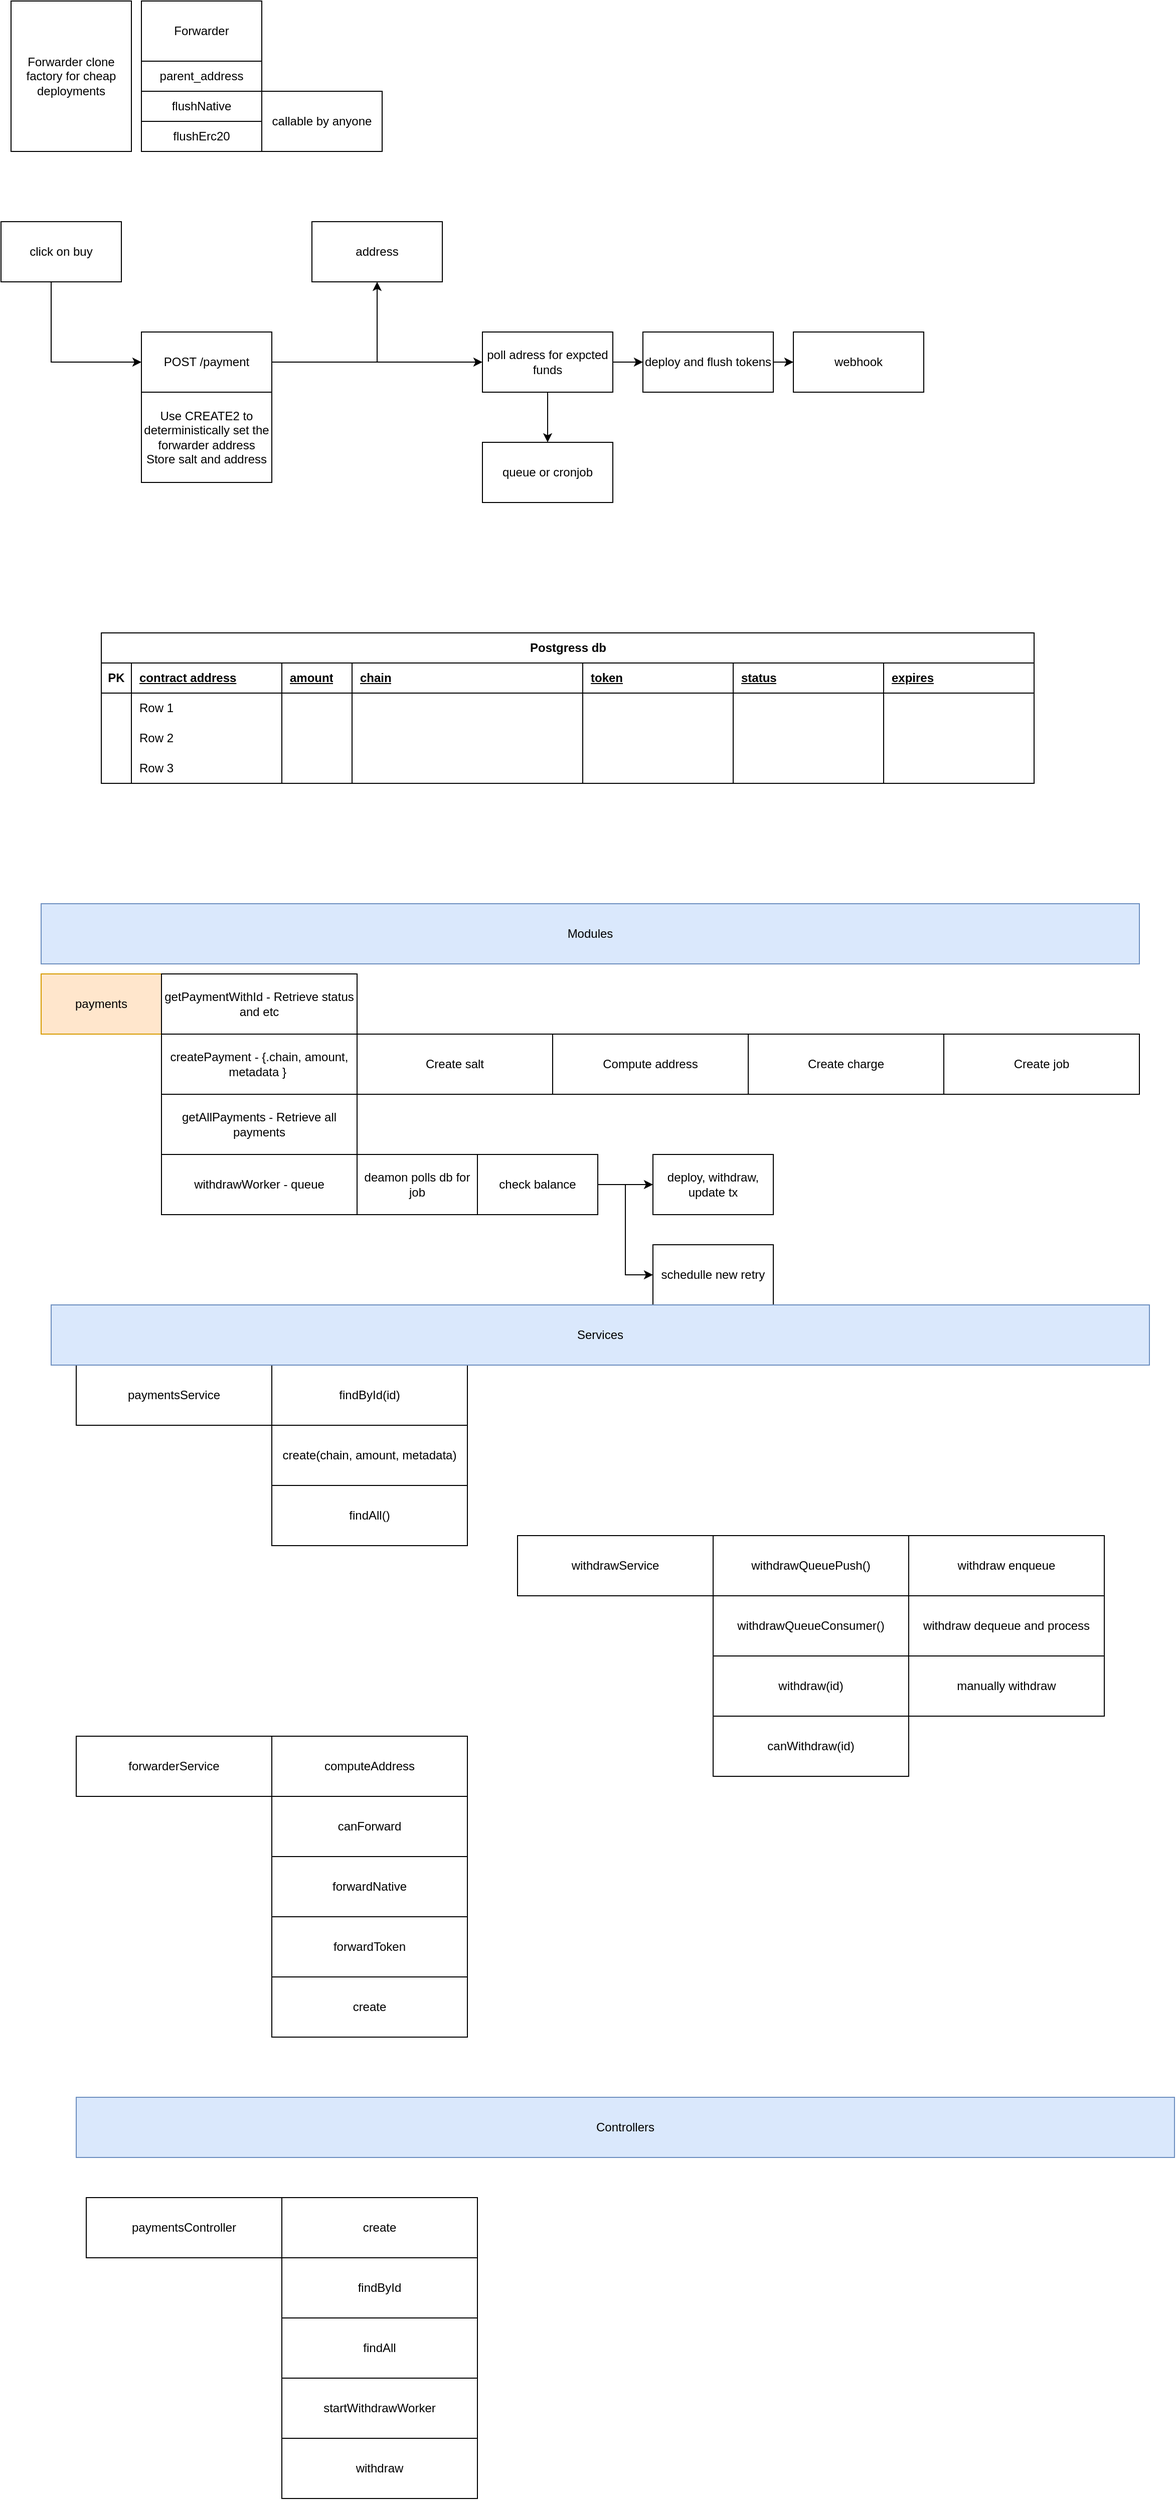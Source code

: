 <mxfile version="24.1.0" type="device">
  <diagram name="Page-1" id="9uELqQ_YkIboGEW4-qQR">
    <mxGraphModel dx="1332" dy="988" grid="1" gridSize="10" guides="1" tooltips="1" connect="1" arrows="1" fold="1" page="1" pageScale="1" pageWidth="850" pageHeight="1100" math="0" shadow="0">
      <root>
        <mxCell id="0" />
        <mxCell id="1" parent="0" />
        <mxCell id="YLrN16T87f73P50CtAJ6-1" value="Forwarder" style="rounded=0;whiteSpace=wrap;html=1;" parent="1" vertex="1">
          <mxGeometry x="340" y="200" width="120" height="60" as="geometry" />
        </mxCell>
        <mxCell id="YLrN16T87f73P50CtAJ6-2" value="flushErc20" style="rounded=0;whiteSpace=wrap;html=1;" parent="1" vertex="1">
          <mxGeometry x="340" y="320" width="120" height="30" as="geometry" />
        </mxCell>
        <mxCell id="YLrN16T87f73P50CtAJ6-3" value="flushNative" style="rounded=0;whiteSpace=wrap;html=1;" parent="1" vertex="1">
          <mxGeometry x="340" y="290" width="120" height="30" as="geometry" />
        </mxCell>
        <mxCell id="YLrN16T87f73P50CtAJ6-4" value="parent_address" style="rounded=0;whiteSpace=wrap;html=1;" parent="1" vertex="1">
          <mxGeometry x="340" y="260" width="120" height="30" as="geometry" />
        </mxCell>
        <mxCell id="YLrN16T87f73P50CtAJ6-5" value="callable by anyone" style="rounded=0;whiteSpace=wrap;html=1;" parent="1" vertex="1">
          <mxGeometry x="460" y="290" width="120" height="60" as="geometry" />
        </mxCell>
        <mxCell id="YLrN16T87f73P50CtAJ6-13" style="edgeStyle=orthogonalEdgeStyle;rounded=0;orthogonalLoop=1;jettySize=auto;html=1;entryX=0.5;entryY=1;entryDx=0;entryDy=0;" parent="1" source="YLrN16T87f73P50CtAJ6-6" target="YLrN16T87f73P50CtAJ6-9" edge="1">
          <mxGeometry relative="1" as="geometry" />
        </mxCell>
        <mxCell id="YLrN16T87f73P50CtAJ6-14" style="edgeStyle=orthogonalEdgeStyle;rounded=0;orthogonalLoop=1;jettySize=auto;html=1;" parent="1" source="YLrN16T87f73P50CtAJ6-6" target="YLrN16T87f73P50CtAJ6-10" edge="1">
          <mxGeometry relative="1" as="geometry" />
        </mxCell>
        <mxCell id="YLrN16T87f73P50CtAJ6-6" value="POST /payment" style="rounded=0;whiteSpace=wrap;html=1;" parent="1" vertex="1">
          <mxGeometry x="340" y="530" width="130" height="60" as="geometry" />
        </mxCell>
        <mxCell id="YLrN16T87f73P50CtAJ6-12" style="edgeStyle=orthogonalEdgeStyle;rounded=0;orthogonalLoop=1;jettySize=auto;html=1;entryX=0;entryY=0.5;entryDx=0;entryDy=0;" parent="1" source="YLrN16T87f73P50CtAJ6-7" target="YLrN16T87f73P50CtAJ6-6" edge="1">
          <mxGeometry relative="1" as="geometry">
            <Array as="points">
              <mxPoint x="250" y="560" />
            </Array>
          </mxGeometry>
        </mxCell>
        <mxCell id="YLrN16T87f73P50CtAJ6-7" value="click on buy" style="rounded=0;whiteSpace=wrap;html=1;" parent="1" vertex="1">
          <mxGeometry x="200" y="420" width="120" height="60" as="geometry" />
        </mxCell>
        <mxCell id="YLrN16T87f73P50CtAJ6-8" value="Use CREATE2 to deterministically set the forwarder address&lt;br&gt;Store salt and address" style="rounded=0;whiteSpace=wrap;html=1;" parent="1" vertex="1">
          <mxGeometry x="340" y="590" width="130" height="90" as="geometry" />
        </mxCell>
        <mxCell id="YLrN16T87f73P50CtAJ6-9" value="address" style="rounded=0;whiteSpace=wrap;html=1;" parent="1" vertex="1">
          <mxGeometry x="510" y="420" width="130" height="60" as="geometry" />
        </mxCell>
        <mxCell id="YLrN16T87f73P50CtAJ6-15" style="edgeStyle=orthogonalEdgeStyle;rounded=0;orthogonalLoop=1;jettySize=auto;html=1;entryX=0;entryY=0.5;entryDx=0;entryDy=0;" parent="1" source="YLrN16T87f73P50CtAJ6-10" target="YLrN16T87f73P50CtAJ6-11" edge="1">
          <mxGeometry relative="1" as="geometry" />
        </mxCell>
        <mxCell id="YLrN16T87f73P50CtAJ6-20" style="edgeStyle=orthogonalEdgeStyle;rounded=0;orthogonalLoop=1;jettySize=auto;html=1;entryX=0.5;entryY=0;entryDx=0;entryDy=0;" parent="1" source="YLrN16T87f73P50CtAJ6-10" target="YLrN16T87f73P50CtAJ6-19" edge="1">
          <mxGeometry relative="1" as="geometry" />
        </mxCell>
        <mxCell id="YLrN16T87f73P50CtAJ6-10" value="poll adress for expcted funds" style="rounded=0;whiteSpace=wrap;html=1;" parent="1" vertex="1">
          <mxGeometry x="680" y="530" width="130" height="60" as="geometry" />
        </mxCell>
        <mxCell id="YLrN16T87f73P50CtAJ6-17" style="edgeStyle=orthogonalEdgeStyle;rounded=0;orthogonalLoop=1;jettySize=auto;html=1;entryX=0;entryY=0.5;entryDx=0;entryDy=0;" parent="1" source="YLrN16T87f73P50CtAJ6-11" target="YLrN16T87f73P50CtAJ6-16" edge="1">
          <mxGeometry relative="1" as="geometry" />
        </mxCell>
        <mxCell id="YLrN16T87f73P50CtAJ6-11" value="deploy and flush tokens" style="rounded=0;whiteSpace=wrap;html=1;" parent="1" vertex="1">
          <mxGeometry x="840" y="530" width="130" height="60" as="geometry" />
        </mxCell>
        <mxCell id="YLrN16T87f73P50CtAJ6-16" value="webhook" style="rounded=0;whiteSpace=wrap;html=1;" parent="1" vertex="1">
          <mxGeometry x="990" y="530" width="130" height="60" as="geometry" />
        </mxCell>
        <mxCell id="YLrN16T87f73P50CtAJ6-18" value="Forwarder clone factory for cheap deployments" style="rounded=0;whiteSpace=wrap;html=1;" parent="1" vertex="1">
          <mxGeometry x="210" y="200" width="120" height="150" as="geometry" />
        </mxCell>
        <mxCell id="YLrN16T87f73P50CtAJ6-19" value="queue or cronjob" style="rounded=0;whiteSpace=wrap;html=1;" parent="1" vertex="1">
          <mxGeometry x="680" y="640" width="130" height="60" as="geometry" />
        </mxCell>
        <mxCell id="YLrN16T87f73P50CtAJ6-23" value="Postgress db" style="shape=table;startSize=30;container=1;collapsible=1;childLayout=tableLayout;fixedRows=1;rowLines=0;fontStyle=1;align=center;resizeLast=1;html=1;" parent="1" vertex="1">
          <mxGeometry x="300" y="830" width="930" height="150" as="geometry">
            <mxRectangle x="660" y="810" width="70" height="30" as="alternateBounds" />
          </mxGeometry>
        </mxCell>
        <mxCell id="YLrN16T87f73P50CtAJ6-24" value="" style="shape=tableRow;horizontal=0;startSize=0;swimlaneHead=0;swimlaneBody=0;fillColor=none;collapsible=0;dropTarget=0;points=[[0,0.5],[1,0.5]];portConstraint=eastwest;top=0;left=0;right=0;bottom=1;" parent="YLrN16T87f73P50CtAJ6-23" vertex="1">
          <mxGeometry y="30" width="930" height="30" as="geometry" />
        </mxCell>
        <mxCell id="YLrN16T87f73P50CtAJ6-25" value="PK" style="shape=partialRectangle;connectable=0;fillColor=none;top=0;left=0;bottom=0;right=0;fontStyle=1;overflow=hidden;whiteSpace=wrap;html=1;" parent="YLrN16T87f73P50CtAJ6-24" vertex="1">
          <mxGeometry width="30" height="30" as="geometry">
            <mxRectangle width="30" height="30" as="alternateBounds" />
          </mxGeometry>
        </mxCell>
        <mxCell id="YLrN16T87f73P50CtAJ6-26" value="contract address" style="shape=partialRectangle;connectable=0;fillColor=none;top=0;left=0;bottom=0;right=0;align=left;spacingLeft=6;fontStyle=5;overflow=hidden;whiteSpace=wrap;html=1;" parent="YLrN16T87f73P50CtAJ6-24" vertex="1">
          <mxGeometry x="30" width="150" height="30" as="geometry">
            <mxRectangle width="150" height="30" as="alternateBounds" />
          </mxGeometry>
        </mxCell>
        <mxCell id="YLrN16T87f73P50CtAJ6-36" value="amount" style="shape=partialRectangle;connectable=0;fillColor=none;top=0;left=0;bottom=0;right=0;align=left;spacingLeft=6;fontStyle=5;overflow=hidden;whiteSpace=wrap;html=1;" parent="YLrN16T87f73P50CtAJ6-24" vertex="1">
          <mxGeometry x="180" width="70" height="30" as="geometry">
            <mxRectangle width="70" height="30" as="alternateBounds" />
          </mxGeometry>
        </mxCell>
        <mxCell id="YLrN16T87f73P50CtAJ6-40" value="chain" style="shape=partialRectangle;connectable=0;fillColor=none;top=0;left=0;bottom=0;right=0;align=left;spacingLeft=6;fontStyle=5;overflow=hidden;whiteSpace=wrap;html=1;" parent="YLrN16T87f73P50CtAJ6-24" vertex="1">
          <mxGeometry x="250" width="230" height="30" as="geometry">
            <mxRectangle width="230" height="30" as="alternateBounds" />
          </mxGeometry>
        </mxCell>
        <mxCell id="YLrN16T87f73P50CtAJ6-48" value="token" style="shape=partialRectangle;connectable=0;fillColor=none;top=0;left=0;bottom=0;right=0;align=left;spacingLeft=6;fontStyle=5;overflow=hidden;whiteSpace=wrap;html=1;" parent="YLrN16T87f73P50CtAJ6-24" vertex="1">
          <mxGeometry x="480" width="150" height="30" as="geometry">
            <mxRectangle width="150" height="30" as="alternateBounds" />
          </mxGeometry>
        </mxCell>
        <mxCell id="YLrN16T87f73P50CtAJ6-52" value="status" style="shape=partialRectangle;connectable=0;fillColor=none;top=0;left=0;bottom=0;right=0;align=left;spacingLeft=6;fontStyle=5;overflow=hidden;whiteSpace=wrap;html=1;" parent="YLrN16T87f73P50CtAJ6-24" vertex="1">
          <mxGeometry x="630" width="150" height="30" as="geometry">
            <mxRectangle width="150" height="30" as="alternateBounds" />
          </mxGeometry>
        </mxCell>
        <mxCell id="YLrN16T87f73P50CtAJ6-56" value="expires" style="shape=partialRectangle;connectable=0;fillColor=none;top=0;left=0;bottom=0;right=0;align=left;spacingLeft=6;fontStyle=5;overflow=hidden;whiteSpace=wrap;html=1;" parent="YLrN16T87f73P50CtAJ6-24" vertex="1">
          <mxGeometry x="780" width="150" height="30" as="geometry">
            <mxRectangle width="150" height="30" as="alternateBounds" />
          </mxGeometry>
        </mxCell>
        <mxCell id="YLrN16T87f73P50CtAJ6-27" value="" style="shape=tableRow;horizontal=0;startSize=0;swimlaneHead=0;swimlaneBody=0;fillColor=none;collapsible=0;dropTarget=0;points=[[0,0.5],[1,0.5]];portConstraint=eastwest;top=0;left=0;right=0;bottom=0;" parent="YLrN16T87f73P50CtAJ6-23" vertex="1">
          <mxGeometry y="60" width="930" height="30" as="geometry" />
        </mxCell>
        <mxCell id="YLrN16T87f73P50CtAJ6-28" value="" style="shape=partialRectangle;connectable=0;fillColor=none;top=0;left=0;bottom=0;right=0;editable=1;overflow=hidden;whiteSpace=wrap;html=1;" parent="YLrN16T87f73P50CtAJ6-27" vertex="1">
          <mxGeometry width="30" height="30" as="geometry">
            <mxRectangle width="30" height="30" as="alternateBounds" />
          </mxGeometry>
        </mxCell>
        <mxCell id="YLrN16T87f73P50CtAJ6-29" value="Row 1" style="shape=partialRectangle;connectable=0;fillColor=none;top=0;left=0;bottom=0;right=0;align=left;spacingLeft=6;overflow=hidden;whiteSpace=wrap;html=1;" parent="YLrN16T87f73P50CtAJ6-27" vertex="1">
          <mxGeometry x="30" width="150" height="30" as="geometry">
            <mxRectangle width="150" height="30" as="alternateBounds" />
          </mxGeometry>
        </mxCell>
        <mxCell id="YLrN16T87f73P50CtAJ6-37" style="shape=partialRectangle;connectable=0;fillColor=none;top=0;left=0;bottom=0;right=0;align=left;spacingLeft=6;overflow=hidden;whiteSpace=wrap;html=1;" parent="YLrN16T87f73P50CtAJ6-27" vertex="1">
          <mxGeometry x="180" width="70" height="30" as="geometry">
            <mxRectangle width="70" height="30" as="alternateBounds" />
          </mxGeometry>
        </mxCell>
        <mxCell id="YLrN16T87f73P50CtAJ6-41" style="shape=partialRectangle;connectable=0;fillColor=none;top=0;left=0;bottom=0;right=0;align=left;spacingLeft=6;overflow=hidden;whiteSpace=wrap;html=1;" parent="YLrN16T87f73P50CtAJ6-27" vertex="1">
          <mxGeometry x="250" width="230" height="30" as="geometry">
            <mxRectangle width="230" height="30" as="alternateBounds" />
          </mxGeometry>
        </mxCell>
        <mxCell id="YLrN16T87f73P50CtAJ6-49" style="shape=partialRectangle;connectable=0;fillColor=none;top=0;left=0;bottom=0;right=0;align=left;spacingLeft=6;overflow=hidden;whiteSpace=wrap;html=1;" parent="YLrN16T87f73P50CtAJ6-27" vertex="1">
          <mxGeometry x="480" width="150" height="30" as="geometry">
            <mxRectangle width="150" height="30" as="alternateBounds" />
          </mxGeometry>
        </mxCell>
        <mxCell id="YLrN16T87f73P50CtAJ6-53" style="shape=partialRectangle;connectable=0;fillColor=none;top=0;left=0;bottom=0;right=0;align=left;spacingLeft=6;overflow=hidden;whiteSpace=wrap;html=1;" parent="YLrN16T87f73P50CtAJ6-27" vertex="1">
          <mxGeometry x="630" width="150" height="30" as="geometry">
            <mxRectangle width="150" height="30" as="alternateBounds" />
          </mxGeometry>
        </mxCell>
        <mxCell id="YLrN16T87f73P50CtAJ6-57" style="shape=partialRectangle;connectable=0;fillColor=none;top=0;left=0;bottom=0;right=0;align=left;spacingLeft=6;overflow=hidden;whiteSpace=wrap;html=1;" parent="YLrN16T87f73P50CtAJ6-27" vertex="1">
          <mxGeometry x="780" width="150" height="30" as="geometry">
            <mxRectangle width="150" height="30" as="alternateBounds" />
          </mxGeometry>
        </mxCell>
        <mxCell id="YLrN16T87f73P50CtAJ6-30" value="" style="shape=tableRow;horizontal=0;startSize=0;swimlaneHead=0;swimlaneBody=0;fillColor=none;collapsible=0;dropTarget=0;points=[[0,0.5],[1,0.5]];portConstraint=eastwest;top=0;left=0;right=0;bottom=0;" parent="YLrN16T87f73P50CtAJ6-23" vertex="1">
          <mxGeometry y="90" width="930" height="30" as="geometry" />
        </mxCell>
        <mxCell id="YLrN16T87f73P50CtAJ6-31" value="" style="shape=partialRectangle;connectable=0;fillColor=none;top=0;left=0;bottom=0;right=0;editable=1;overflow=hidden;whiteSpace=wrap;html=1;" parent="YLrN16T87f73P50CtAJ6-30" vertex="1">
          <mxGeometry width="30" height="30" as="geometry">
            <mxRectangle width="30" height="30" as="alternateBounds" />
          </mxGeometry>
        </mxCell>
        <mxCell id="YLrN16T87f73P50CtAJ6-32" value="Row 2" style="shape=partialRectangle;connectable=0;fillColor=none;top=0;left=0;bottom=0;right=0;align=left;spacingLeft=6;overflow=hidden;whiteSpace=wrap;html=1;" parent="YLrN16T87f73P50CtAJ6-30" vertex="1">
          <mxGeometry x="30" width="150" height="30" as="geometry">
            <mxRectangle width="150" height="30" as="alternateBounds" />
          </mxGeometry>
        </mxCell>
        <mxCell id="YLrN16T87f73P50CtAJ6-38" style="shape=partialRectangle;connectable=0;fillColor=none;top=0;left=0;bottom=0;right=0;align=left;spacingLeft=6;overflow=hidden;whiteSpace=wrap;html=1;" parent="YLrN16T87f73P50CtAJ6-30" vertex="1">
          <mxGeometry x="180" width="70" height="30" as="geometry">
            <mxRectangle width="70" height="30" as="alternateBounds" />
          </mxGeometry>
        </mxCell>
        <mxCell id="YLrN16T87f73P50CtAJ6-42" style="shape=partialRectangle;connectable=0;fillColor=none;top=0;left=0;bottom=0;right=0;align=left;spacingLeft=6;overflow=hidden;whiteSpace=wrap;html=1;" parent="YLrN16T87f73P50CtAJ6-30" vertex="1">
          <mxGeometry x="250" width="230" height="30" as="geometry">
            <mxRectangle width="230" height="30" as="alternateBounds" />
          </mxGeometry>
        </mxCell>
        <mxCell id="YLrN16T87f73P50CtAJ6-50" style="shape=partialRectangle;connectable=0;fillColor=none;top=0;left=0;bottom=0;right=0;align=left;spacingLeft=6;overflow=hidden;whiteSpace=wrap;html=1;" parent="YLrN16T87f73P50CtAJ6-30" vertex="1">
          <mxGeometry x="480" width="150" height="30" as="geometry">
            <mxRectangle width="150" height="30" as="alternateBounds" />
          </mxGeometry>
        </mxCell>
        <mxCell id="YLrN16T87f73P50CtAJ6-54" style="shape=partialRectangle;connectable=0;fillColor=none;top=0;left=0;bottom=0;right=0;align=left;spacingLeft=6;overflow=hidden;whiteSpace=wrap;html=1;" parent="YLrN16T87f73P50CtAJ6-30" vertex="1">
          <mxGeometry x="630" width="150" height="30" as="geometry">
            <mxRectangle width="150" height="30" as="alternateBounds" />
          </mxGeometry>
        </mxCell>
        <mxCell id="YLrN16T87f73P50CtAJ6-58" style="shape=partialRectangle;connectable=0;fillColor=none;top=0;left=0;bottom=0;right=0;align=left;spacingLeft=6;overflow=hidden;whiteSpace=wrap;html=1;" parent="YLrN16T87f73P50CtAJ6-30" vertex="1">
          <mxGeometry x="780" width="150" height="30" as="geometry">
            <mxRectangle width="150" height="30" as="alternateBounds" />
          </mxGeometry>
        </mxCell>
        <mxCell id="YLrN16T87f73P50CtAJ6-33" value="" style="shape=tableRow;horizontal=0;startSize=0;swimlaneHead=0;swimlaneBody=0;fillColor=none;collapsible=0;dropTarget=0;points=[[0,0.5],[1,0.5]];portConstraint=eastwest;top=0;left=0;right=0;bottom=0;" parent="YLrN16T87f73P50CtAJ6-23" vertex="1">
          <mxGeometry y="120" width="930" height="30" as="geometry" />
        </mxCell>
        <mxCell id="YLrN16T87f73P50CtAJ6-34" value="" style="shape=partialRectangle;connectable=0;fillColor=none;top=0;left=0;bottom=0;right=0;editable=1;overflow=hidden;whiteSpace=wrap;html=1;" parent="YLrN16T87f73P50CtAJ6-33" vertex="1">
          <mxGeometry width="30" height="30" as="geometry">
            <mxRectangle width="30" height="30" as="alternateBounds" />
          </mxGeometry>
        </mxCell>
        <mxCell id="YLrN16T87f73P50CtAJ6-35" value="Row 3" style="shape=partialRectangle;connectable=0;fillColor=none;top=0;left=0;bottom=0;right=0;align=left;spacingLeft=6;overflow=hidden;whiteSpace=wrap;html=1;" parent="YLrN16T87f73P50CtAJ6-33" vertex="1">
          <mxGeometry x="30" width="150" height="30" as="geometry">
            <mxRectangle width="150" height="30" as="alternateBounds" />
          </mxGeometry>
        </mxCell>
        <mxCell id="YLrN16T87f73P50CtAJ6-39" style="shape=partialRectangle;connectable=0;fillColor=none;top=0;left=0;bottom=0;right=0;align=left;spacingLeft=6;overflow=hidden;whiteSpace=wrap;html=1;" parent="YLrN16T87f73P50CtAJ6-33" vertex="1">
          <mxGeometry x="180" width="70" height="30" as="geometry">
            <mxRectangle width="70" height="30" as="alternateBounds" />
          </mxGeometry>
        </mxCell>
        <mxCell id="YLrN16T87f73P50CtAJ6-43" style="shape=partialRectangle;connectable=0;fillColor=none;top=0;left=0;bottom=0;right=0;align=left;spacingLeft=6;overflow=hidden;whiteSpace=wrap;html=1;" parent="YLrN16T87f73P50CtAJ6-33" vertex="1">
          <mxGeometry x="250" width="230" height="30" as="geometry">
            <mxRectangle width="230" height="30" as="alternateBounds" />
          </mxGeometry>
        </mxCell>
        <mxCell id="YLrN16T87f73P50CtAJ6-51" style="shape=partialRectangle;connectable=0;fillColor=none;top=0;left=0;bottom=0;right=0;align=left;spacingLeft=6;overflow=hidden;whiteSpace=wrap;html=1;" parent="YLrN16T87f73P50CtAJ6-33" vertex="1">
          <mxGeometry x="480" width="150" height="30" as="geometry">
            <mxRectangle width="150" height="30" as="alternateBounds" />
          </mxGeometry>
        </mxCell>
        <mxCell id="YLrN16T87f73P50CtAJ6-55" style="shape=partialRectangle;connectable=0;fillColor=none;top=0;left=0;bottom=0;right=0;align=left;spacingLeft=6;overflow=hidden;whiteSpace=wrap;html=1;" parent="YLrN16T87f73P50CtAJ6-33" vertex="1">
          <mxGeometry x="630" width="150" height="30" as="geometry">
            <mxRectangle width="150" height="30" as="alternateBounds" />
          </mxGeometry>
        </mxCell>
        <mxCell id="YLrN16T87f73P50CtAJ6-59" style="shape=partialRectangle;connectable=0;fillColor=none;top=0;left=0;bottom=0;right=0;align=left;spacingLeft=6;overflow=hidden;whiteSpace=wrap;html=1;" parent="YLrN16T87f73P50CtAJ6-33" vertex="1">
          <mxGeometry x="780" width="150" height="30" as="geometry">
            <mxRectangle width="150" height="30" as="alternateBounds" />
          </mxGeometry>
        </mxCell>
        <mxCell id="qAUYeOdykLHGJDXNOfw6-1" value="payments" style="rounded=0;whiteSpace=wrap;html=1;fillColor=#ffe6cc;strokeColor=#d79b00;" vertex="1" parent="1">
          <mxGeometry x="240" y="1170" width="120" height="60" as="geometry" />
        </mxCell>
        <mxCell id="qAUYeOdykLHGJDXNOfw6-2" value="Create salt" style="rounded=0;whiteSpace=wrap;html=1;" vertex="1" parent="1">
          <mxGeometry x="555" y="1230" width="195" height="60" as="geometry" />
        </mxCell>
        <mxCell id="qAUYeOdykLHGJDXNOfw6-3" value="getPaymentWithId - Retrieve status and etc" style="rounded=0;whiteSpace=wrap;html=1;" vertex="1" parent="1">
          <mxGeometry x="360" y="1170" width="195" height="60" as="geometry" />
        </mxCell>
        <mxCell id="qAUYeOdykLHGJDXNOfw6-6" value="Compute address" style="rounded=0;whiteSpace=wrap;html=1;" vertex="1" parent="1">
          <mxGeometry x="750" y="1230" width="195" height="60" as="geometry" />
        </mxCell>
        <mxCell id="qAUYeOdykLHGJDXNOfw6-7" value="Create charge" style="rounded=0;whiteSpace=wrap;html=1;" vertex="1" parent="1">
          <mxGeometry x="945" y="1230" width="195" height="60" as="geometry" />
        </mxCell>
        <mxCell id="qAUYeOdykLHGJDXNOfw6-8" value="createPayment - {.chain, amount, metadata }&amp;nbsp;" style="rounded=0;whiteSpace=wrap;html=1;" vertex="1" parent="1">
          <mxGeometry x="360" y="1230" width="195" height="60" as="geometry" />
        </mxCell>
        <mxCell id="qAUYeOdykLHGJDXNOfw6-9" value="Create job" style="rounded=0;whiteSpace=wrap;html=1;" vertex="1" parent="1">
          <mxGeometry x="1140" y="1230" width="195" height="60" as="geometry" />
        </mxCell>
        <mxCell id="qAUYeOdykLHGJDXNOfw6-11" value="deamon polls db for job" style="rounded=0;whiteSpace=wrap;html=1;" vertex="1" parent="1">
          <mxGeometry x="555" y="1350" width="120" height="60" as="geometry" />
        </mxCell>
        <mxCell id="qAUYeOdykLHGJDXNOfw6-15" style="edgeStyle=orthogonalEdgeStyle;rounded=0;orthogonalLoop=1;jettySize=auto;html=1;entryX=0;entryY=0.5;entryDx=0;entryDy=0;" edge="1" parent="1" source="qAUYeOdykLHGJDXNOfw6-12" target="qAUYeOdykLHGJDXNOfw6-13">
          <mxGeometry relative="1" as="geometry" />
        </mxCell>
        <mxCell id="qAUYeOdykLHGJDXNOfw6-16" style="edgeStyle=orthogonalEdgeStyle;rounded=0;orthogonalLoop=1;jettySize=auto;html=1;entryX=0;entryY=0.5;entryDx=0;entryDy=0;" edge="1" parent="1" source="qAUYeOdykLHGJDXNOfw6-12" target="qAUYeOdykLHGJDXNOfw6-14">
          <mxGeometry relative="1" as="geometry" />
        </mxCell>
        <mxCell id="qAUYeOdykLHGJDXNOfw6-12" value="check balance" style="rounded=0;whiteSpace=wrap;html=1;" vertex="1" parent="1">
          <mxGeometry x="675" y="1350" width="120" height="60" as="geometry" />
        </mxCell>
        <mxCell id="qAUYeOdykLHGJDXNOfw6-13" value="deploy, withdraw, update tx" style="rounded=0;whiteSpace=wrap;html=1;" vertex="1" parent="1">
          <mxGeometry x="850" y="1350" width="120" height="60" as="geometry" />
        </mxCell>
        <mxCell id="qAUYeOdykLHGJDXNOfw6-14" value="schedulle new retry" style="rounded=0;whiteSpace=wrap;html=1;" vertex="1" parent="1">
          <mxGeometry x="850" y="1440" width="120" height="60" as="geometry" />
        </mxCell>
        <mxCell id="qAUYeOdykLHGJDXNOfw6-17" value="Modules" style="rounded=0;whiteSpace=wrap;html=1;fillColor=#dae8fc;strokeColor=#6c8ebf;" vertex="1" parent="1">
          <mxGeometry x="240" y="1100" width="1095" height="60" as="geometry" />
        </mxCell>
        <mxCell id="qAUYeOdykLHGJDXNOfw6-18" value="getAllPayments - Retrieve all payments" style="rounded=0;whiteSpace=wrap;html=1;" vertex="1" parent="1">
          <mxGeometry x="360" y="1290" width="195" height="60" as="geometry" />
        </mxCell>
        <mxCell id="qAUYeOdykLHGJDXNOfw6-19" value="withdrawWorker - queue" style="rounded=0;whiteSpace=wrap;html=1;" vertex="1" parent="1">
          <mxGeometry x="360" y="1350" width="195" height="60" as="geometry" />
        </mxCell>
        <mxCell id="qAUYeOdykLHGJDXNOfw6-20" value="paymentsService" style="rounded=0;whiteSpace=wrap;html=1;" vertex="1" parent="1">
          <mxGeometry x="275" y="1560" width="195" height="60" as="geometry" />
        </mxCell>
        <mxCell id="qAUYeOdykLHGJDXNOfw6-21" value="findById(id)" style="rounded=0;whiteSpace=wrap;html=1;" vertex="1" parent="1">
          <mxGeometry x="470" y="1560" width="195" height="60" as="geometry" />
        </mxCell>
        <mxCell id="qAUYeOdykLHGJDXNOfw6-22" value="create(chain, amount, metadata)" style="rounded=0;whiteSpace=wrap;html=1;" vertex="1" parent="1">
          <mxGeometry x="470" y="1620" width="195" height="60" as="geometry" />
        </mxCell>
        <mxCell id="qAUYeOdykLHGJDXNOfw6-23" value="findAll()" style="rounded=0;whiteSpace=wrap;html=1;" vertex="1" parent="1">
          <mxGeometry x="470" y="1680" width="195" height="60" as="geometry" />
        </mxCell>
        <mxCell id="qAUYeOdykLHGJDXNOfw6-24" value="withdrawQueueConsumer()" style="rounded=0;whiteSpace=wrap;html=1;" vertex="1" parent="1">
          <mxGeometry x="910" y="1790" width="195" height="60" as="geometry" />
        </mxCell>
        <mxCell id="qAUYeOdykLHGJDXNOfw6-25" value="withdraw(id)" style="rounded=0;whiteSpace=wrap;html=1;" vertex="1" parent="1">
          <mxGeometry x="910" y="1850" width="195" height="60" as="geometry" />
        </mxCell>
        <mxCell id="qAUYeOdykLHGJDXNOfw6-26" value="forwarderService" style="rounded=0;whiteSpace=wrap;html=1;" vertex="1" parent="1">
          <mxGeometry x="275" y="1930" width="195" height="60" as="geometry" />
        </mxCell>
        <mxCell id="qAUYeOdykLHGJDXNOfw6-27" value="computeAddress" style="rounded=0;whiteSpace=wrap;html=1;" vertex="1" parent="1">
          <mxGeometry x="470" y="1930" width="195" height="60" as="geometry" />
        </mxCell>
        <mxCell id="qAUYeOdykLHGJDXNOfw6-28" value="canForward" style="rounded=0;whiteSpace=wrap;html=1;" vertex="1" parent="1">
          <mxGeometry x="470" y="1990" width="195" height="60" as="geometry" />
        </mxCell>
        <mxCell id="qAUYeOdykLHGJDXNOfw6-29" value="forwardNative" style="rounded=0;whiteSpace=wrap;html=1;" vertex="1" parent="1">
          <mxGeometry x="470" y="2050" width="195" height="60" as="geometry" />
        </mxCell>
        <mxCell id="qAUYeOdykLHGJDXNOfw6-30" value="forwardToken" style="rounded=0;whiteSpace=wrap;html=1;" vertex="1" parent="1">
          <mxGeometry x="470" y="2110" width="195" height="60" as="geometry" />
        </mxCell>
        <mxCell id="qAUYeOdykLHGJDXNOfw6-31" value="create" style="rounded=0;whiteSpace=wrap;html=1;" vertex="1" parent="1">
          <mxGeometry x="470" y="2170" width="195" height="60" as="geometry" />
        </mxCell>
        <mxCell id="qAUYeOdykLHGJDXNOfw6-32" value="manually withdraw" style="rounded=0;whiteSpace=wrap;html=1;" vertex="1" parent="1">
          <mxGeometry x="1105" y="1850" width="195" height="60" as="geometry" />
        </mxCell>
        <mxCell id="qAUYeOdykLHGJDXNOfw6-33" value="withdraw dequeue and process" style="rounded=0;whiteSpace=wrap;html=1;" vertex="1" parent="1">
          <mxGeometry x="1105" y="1790" width="195" height="60" as="geometry" />
        </mxCell>
        <mxCell id="qAUYeOdykLHGJDXNOfw6-34" value="withdrawService" style="rounded=0;whiteSpace=wrap;html=1;" vertex="1" parent="1">
          <mxGeometry x="715" y="1730" width="195" height="60" as="geometry" />
        </mxCell>
        <mxCell id="qAUYeOdykLHGJDXNOfw6-35" value="withdrawQueuePush()" style="rounded=0;whiteSpace=wrap;html=1;" vertex="1" parent="1">
          <mxGeometry x="910" y="1730" width="195" height="60" as="geometry" />
        </mxCell>
        <mxCell id="qAUYeOdykLHGJDXNOfw6-36" value="withdraw enqueue" style="rounded=0;whiteSpace=wrap;html=1;" vertex="1" parent="1">
          <mxGeometry x="1105" y="1730" width="195" height="60" as="geometry" />
        </mxCell>
        <mxCell id="qAUYeOdykLHGJDXNOfw6-37" value="canWithdraw(id)" style="rounded=0;whiteSpace=wrap;html=1;" vertex="1" parent="1">
          <mxGeometry x="910" y="1910" width="195" height="60" as="geometry" />
        </mxCell>
        <mxCell id="qAUYeOdykLHGJDXNOfw6-38" value="Services" style="rounded=0;whiteSpace=wrap;html=1;fillColor=#dae8fc;strokeColor=#6c8ebf;" vertex="1" parent="1">
          <mxGeometry x="250" y="1500" width="1095" height="60" as="geometry" />
        </mxCell>
        <mxCell id="qAUYeOdykLHGJDXNOfw6-39" value="Controllers" style="rounded=0;whiteSpace=wrap;html=1;fillColor=#dae8fc;strokeColor=#6c8ebf;" vertex="1" parent="1">
          <mxGeometry x="275" y="2290" width="1095" height="60" as="geometry" />
        </mxCell>
        <mxCell id="qAUYeOdykLHGJDXNOfw6-40" value="paymentsController" style="rounded=0;whiteSpace=wrap;html=1;" vertex="1" parent="1">
          <mxGeometry x="285" y="2390" width="195" height="60" as="geometry" />
        </mxCell>
        <mxCell id="qAUYeOdykLHGJDXNOfw6-41" value="create" style="rounded=0;whiteSpace=wrap;html=1;" vertex="1" parent="1">
          <mxGeometry x="480" y="2390" width="195" height="60" as="geometry" />
        </mxCell>
        <mxCell id="qAUYeOdykLHGJDXNOfw6-42" value="findById" style="rounded=0;whiteSpace=wrap;html=1;" vertex="1" parent="1">
          <mxGeometry x="480" y="2450" width="195" height="60" as="geometry" />
        </mxCell>
        <mxCell id="qAUYeOdykLHGJDXNOfw6-43" value="findAll" style="rounded=0;whiteSpace=wrap;html=1;" vertex="1" parent="1">
          <mxGeometry x="480" y="2510" width="195" height="60" as="geometry" />
        </mxCell>
        <mxCell id="qAUYeOdykLHGJDXNOfw6-44" value="startWithdrawWorker" style="rounded=0;whiteSpace=wrap;html=1;" vertex="1" parent="1">
          <mxGeometry x="480" y="2570" width="195" height="60" as="geometry" />
        </mxCell>
        <mxCell id="qAUYeOdykLHGJDXNOfw6-45" value="withdraw" style="rounded=0;whiteSpace=wrap;html=1;" vertex="1" parent="1">
          <mxGeometry x="480" y="2630" width="195" height="60" as="geometry" />
        </mxCell>
      </root>
    </mxGraphModel>
  </diagram>
</mxfile>
